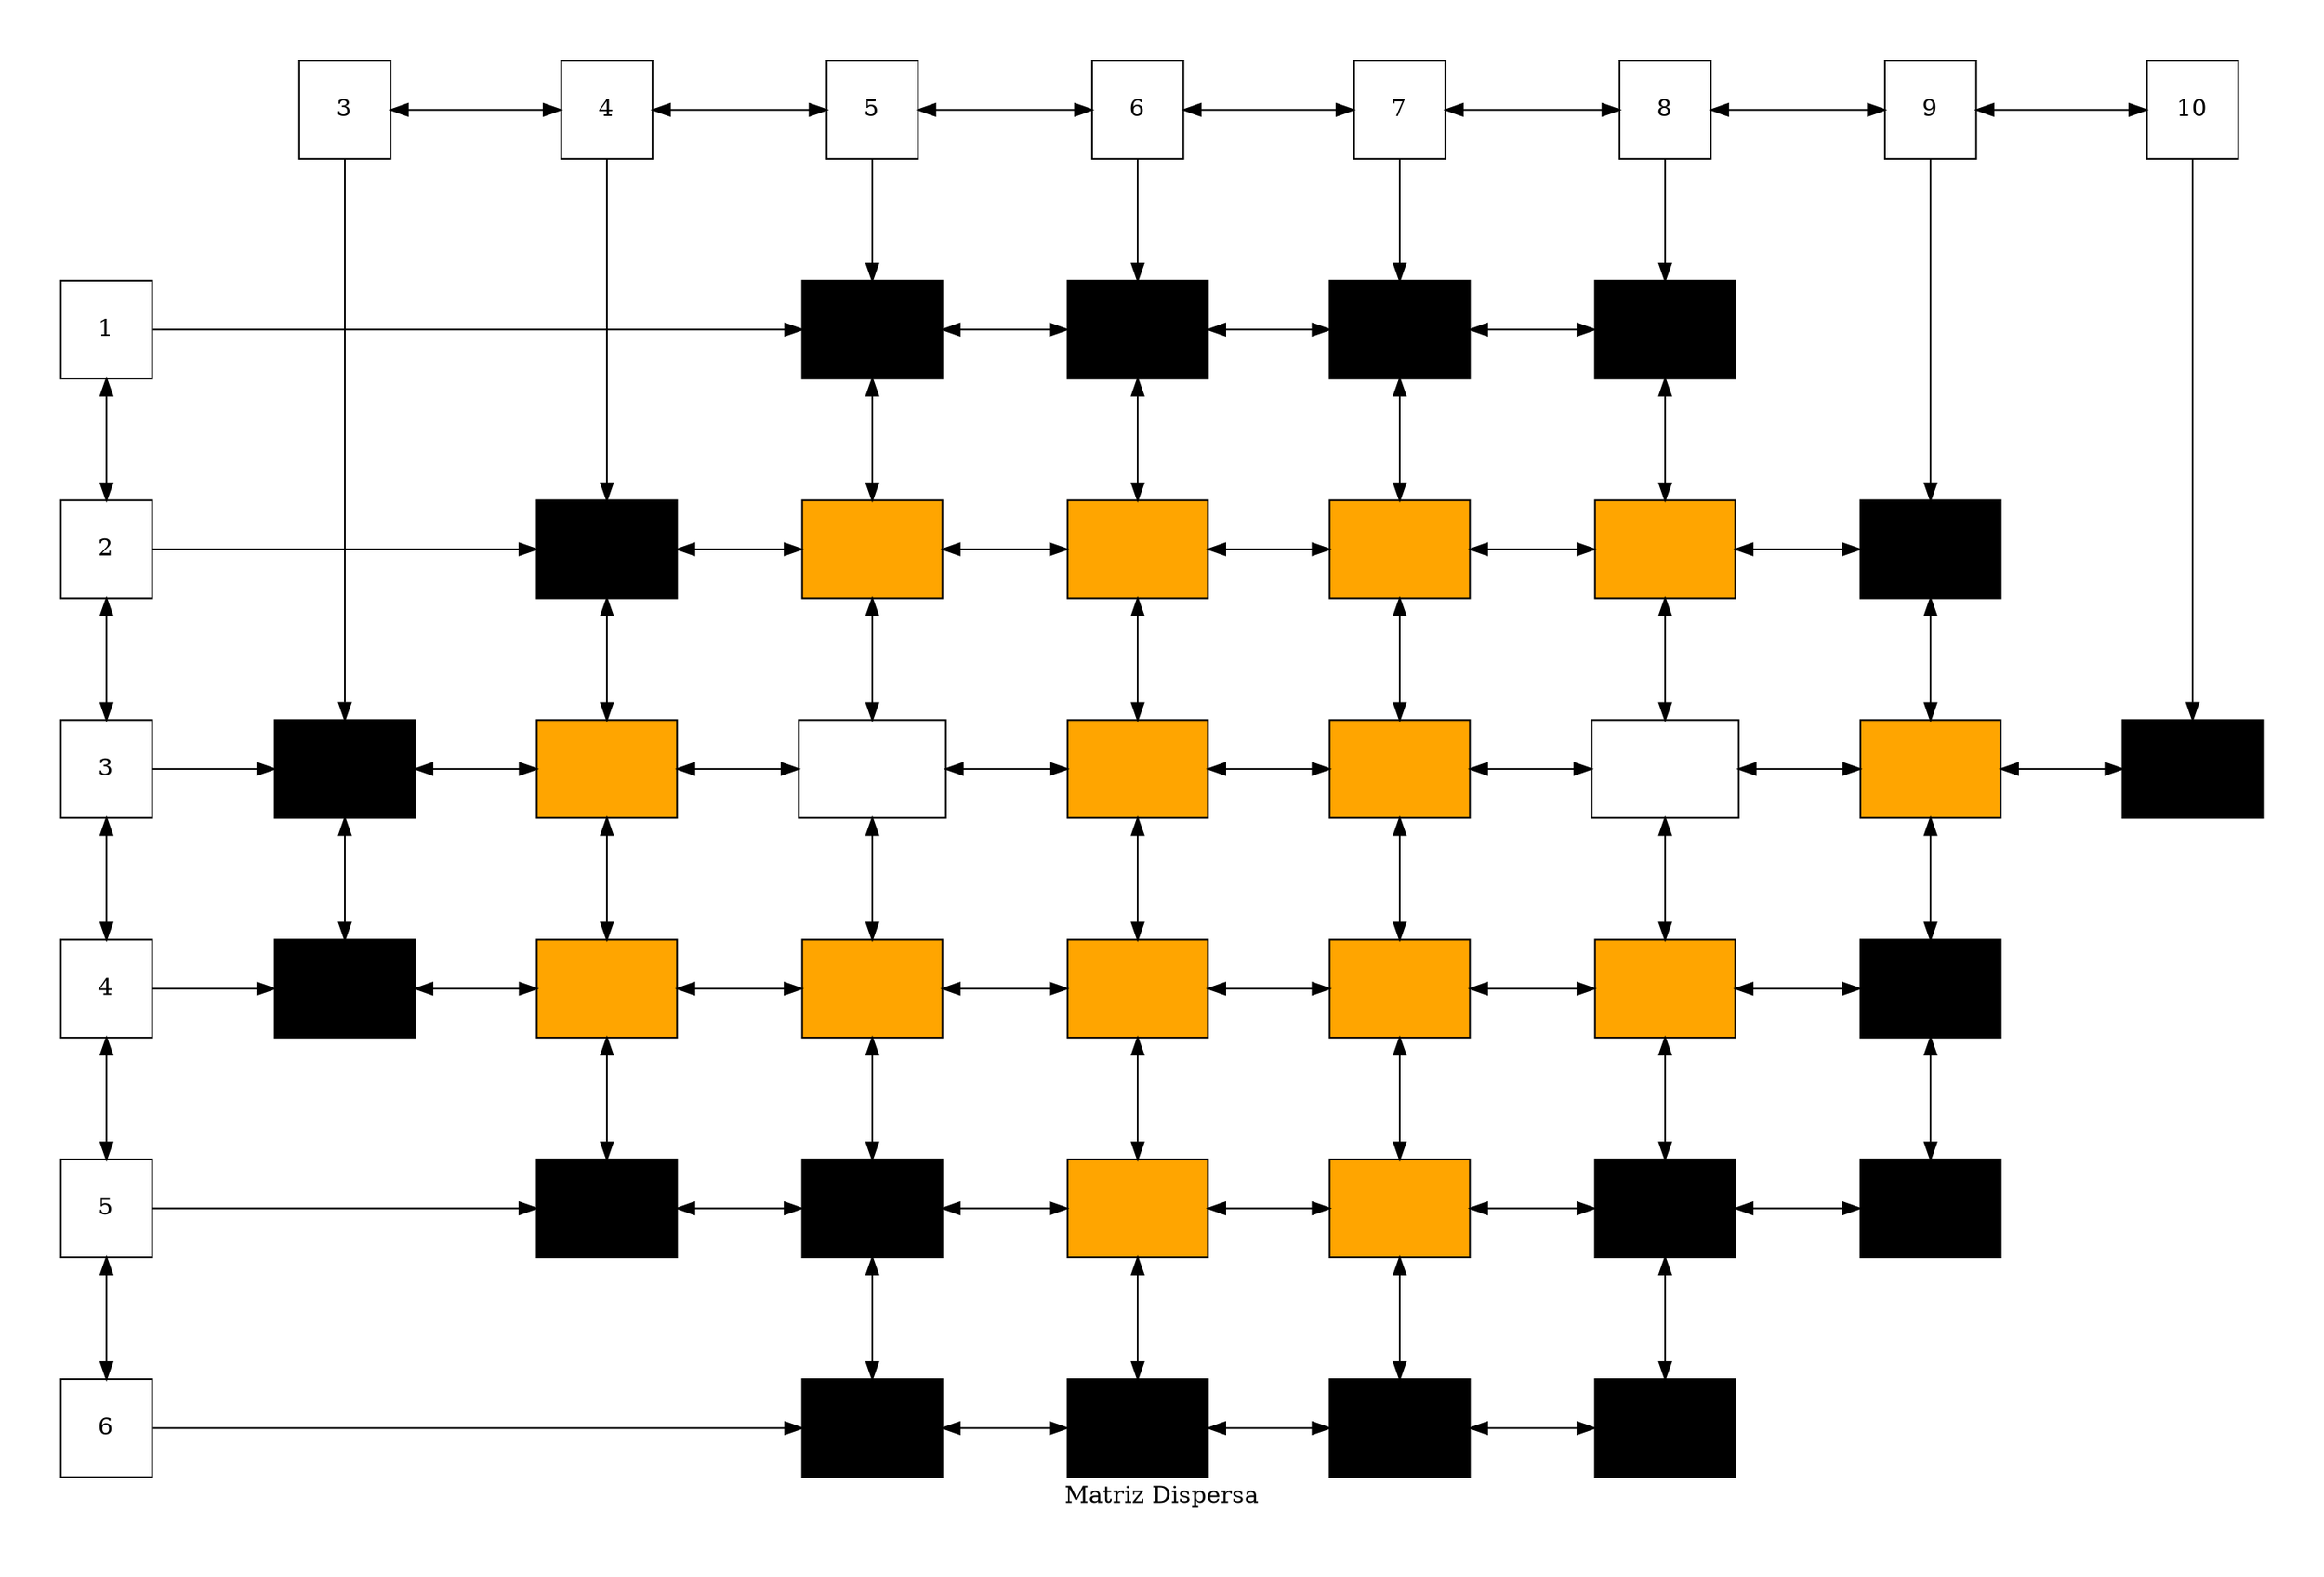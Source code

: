 digraph G {
    graph [pad="0.5", nodesep="1", ranksep="1"];
    label="Matriz Dispersa"
    node [shape=box, height=0.8];
	Fila1[style="filled" label = "1" fillcolor="white" group = 0];
	Fila2[style="filled" label = "2" fillcolor="white" group = 0];
	Fila3[style="filled" label = "3" fillcolor="white" group = 0];
	Fila4[style="filled" label = "4" fillcolor="white" group = 0];
	Fila5[style="filled" label = "5" fillcolor="white" group = 0];
	Fila6[style="filled" label = "6" fillcolor="white" group = 0];

    edge[dir="both"];
    	Fila1 -> Fila2;
	Fila2 -> Fila3;
	Fila3 -> Fila4;
	Fila4 -> Fila5;
	Fila5 -> Fila6;

    edge[dir="both"]
    Columna3 -> NodoF3_C3[dir=""];
NodoF3_C3 -> NodoF4_C3;
Columna4 -> NodoF2_C4[dir=""];
NodoF2_C4 -> NodoF3_C4;
NodoF3_C4 -> NodoF4_C4;
NodoF4_C4 -> NodoF5_C4;
Columna5 -> NodoF1_C5[dir=""];
NodoF1_C5 -> NodoF2_C5;
NodoF2_C5 -> NodoF3_C5;
NodoF3_C5 -> NodoF4_C5;
NodoF4_C5 -> NodoF5_C5;
NodoF5_C5 -> NodoF6_C5;
Columna6 -> NodoF1_C6[dir=""];
NodoF1_C6 -> NodoF2_C6;
NodoF2_C6 -> NodoF3_C6;
NodoF3_C6 -> NodoF4_C6;
NodoF4_C6 -> NodoF5_C6;
NodoF5_C6 -> NodoF6_C6;
Columna7 -> NodoF1_C7[dir=""];
NodoF1_C7 -> NodoF2_C7;
NodoF2_C7 -> NodoF3_C7;
NodoF3_C7 -> NodoF4_C7;
NodoF4_C7 -> NodoF5_C7;
NodoF5_C7 -> NodoF6_C7;
Columna8 -> NodoF1_C8[dir=""];
NodoF1_C8 -> NodoF2_C8;
NodoF2_C8 -> NodoF3_C8;
NodoF3_C8 -> NodoF4_C8;
NodoF4_C8 -> NodoF5_C8;
NodoF5_C8 -> NodoF6_C8;
Columna9 -> NodoF2_C9[dir=""];
NodoF2_C9 -> NodoF3_C9;
NodoF3_C9 -> NodoF4_C9;
NodoF4_C9 -> NodoF5_C9;
Columna10 -> NodoF3_C10[dir=""];
	Columna3[style="filled" label = "3" fillcolor="white" group = 3];
	Columna4[style="filled" label = "4" fillcolor="white" group = 4];
	Columna5[style="filled" label = "5" fillcolor="white" group = 5];
	Columna6[style="filled" label = "6" fillcolor="white" group = 6];
	Columna7[style="filled" label = "7" fillcolor="white" group = 7];
	Columna8[style="filled" label = "8" fillcolor="white" group = 8];
	Columna9[style="filled" label = "9" fillcolor="white" group = 9];
	Columna10[style="filled" label = "10" fillcolor="white" group = 10];
Columna3 -> Columna4;
Columna4 -> Columna5;
Columna5 -> Columna6;
Columna6 -> Columna7;
Columna7 -> Columna8;
Columna8 -> Columna9;
Columna9 -> Columna10;

	{rank = same; Columna3; Columna4; Columna5; Columna6; Columna7; Columna8; Columna9; Columna10; }
	NodoF1_C5[style="filled" label = "#000000" fillcolor="#000000" fontcolor="#000000" group = 5];
	Fila1 -> NodoF1_C5[dir=""];
	NodoF1_C5 -> NodoF1_C6;
	NodoF1_C6[style="filled" label = "#000000" fillcolor="#000000" fontcolor="#000000" group = 6];
	NodoF1_C6 -> NodoF1_C7;
	NodoF1_C7[style="filled" label = "#000000" fillcolor="#000000" fontcolor="#000000" group = 7];
	NodoF1_C7 -> NodoF1_C8;
	NodoF1_C8[style="filled" label = "#000000" fillcolor="#000000" fontcolor="#000000" group = 8];
	NodoF2_C4[style="filled" label = "#000000" fillcolor="#000000" fontcolor="#000000" group = 4];
	Fila2 -> NodoF2_C4[dir=""];
	NodoF2_C4 -> NodoF2_C5;
	NodoF2_C5[style="filled" label = "#FFA500" fillcolor="#FFA500" fontcolor="#FFA500" group = 5];
	NodoF2_C5 -> NodoF2_C6;
	NodoF2_C6[style="filled" label = "#FFA500" fillcolor="#FFA500" fontcolor="#FFA500" group = 6];
	NodoF2_C6 -> NodoF2_C7;
	NodoF2_C7[style="filled" label = "#FFA500" fillcolor="#FFA500" fontcolor="#FFA500" group = 7];
	NodoF2_C7 -> NodoF2_C8;
	NodoF2_C8[style="filled" label = "#FFA500" fillcolor="#FFA500" fontcolor="#FFA500" group = 8];
	NodoF2_C8 -> NodoF2_C9;
	NodoF2_C9[style="filled" label = "#000000" fillcolor="#000000" fontcolor="#000000" group = 9];
	NodoF3_C3[style="filled" label = "#000000" fillcolor="#000000" fontcolor="#000000" group = 3];
	Fila3 -> NodoF3_C3[dir=""];
	NodoF3_C3 -> NodoF3_C4;
	NodoF3_C4[style="filled" label = "#FFA500" fillcolor="#FFA500" fontcolor="#FFA500" group = 4];
	NodoF3_C4 -> NodoF3_C5;
	NodoF3_C5[style="filled" label = "#FFFFFF" fillcolor="#FFFFFF" fontcolor="#FFFFFF" group = 5];
	NodoF3_C5 -> NodoF3_C6;
	NodoF3_C6[style="filled" label = "#FFA500" fillcolor="#FFA500" fontcolor="#FFA500" group = 6];
	NodoF3_C6 -> NodoF3_C7;
	NodoF3_C7[style="filled" label = "#FFA500" fillcolor="#FFA500" fontcolor="#FFA500" group = 7];
	NodoF3_C7 -> NodoF3_C8;
	NodoF3_C8[style="filled" label = "#FFFFFF" fillcolor="#FFFFFF" fontcolor="#FFFFFF" group = 8];
	NodoF3_C8 -> NodoF3_C9;
	NodoF3_C9[style="filled" label = "#FFA500" fillcolor="#FFA500" fontcolor="#FFA500" group = 9];
	NodoF3_C9 -> NodoF3_C10;
	NodoF3_C10[style="filled" label = "#000000" fillcolor="#000000" fontcolor="#000000" group = 10];
	NodoF4_C3[style="filled" label = "#000000" fillcolor="#000000" fontcolor="#000000" group = 3];
	Fila4 -> NodoF4_C3[dir=""];
	NodoF4_C3 -> NodoF4_C4;
	NodoF4_C4[style="filled" label = "#FFA500" fillcolor="#FFA500" fontcolor="#FFA500" group = 4];
	NodoF4_C4 -> NodoF4_C5;
	NodoF4_C5[style="filled" label = "#FFA500" fillcolor="#FFA500" fontcolor="#FFA500" group = 5];
	NodoF4_C5 -> NodoF4_C6;
	NodoF4_C6[style="filled" label = "#FFA500" fillcolor="#FFA500" fontcolor="#FFA500" group = 6];
	NodoF4_C6 -> NodoF4_C7;
	NodoF4_C7[style="filled" label = "#FFA500" fillcolor="#FFA500" fontcolor="#FFA500" group = 7];
	NodoF4_C7 -> NodoF4_C8;
	NodoF4_C8[style="filled" label = "#FFA500" fillcolor="#FFA500" fontcolor="#FFA500" group = 8];
	NodoF4_C8 -> NodoF4_C9;
	NodoF4_C9[style="filled" label = "#000000" fillcolor="#000000" fontcolor="#000000" group = 9];
	NodoF5_C4[style="filled" label = "#000000" fillcolor="#000000" fontcolor="#000000" group = 4];
	Fila5 -> NodoF5_C4[dir=""];
	NodoF5_C4 -> NodoF5_C5;
	NodoF5_C5[style="filled" label = "#000000" fillcolor="#000000" fontcolor="#000000" group = 5];
	NodoF5_C5 -> NodoF5_C6;
	NodoF5_C6[style="filled" label = "#FFA500" fillcolor="#FFA500" fontcolor="#FFA500" group = 6];
	NodoF5_C6 -> NodoF5_C7;
	NodoF5_C7[style="filled" label = "#FFA500" fillcolor="#FFA500" fontcolor="#FFA500" group = 7];
	NodoF5_C7 -> NodoF5_C8;
	NodoF5_C8[style="filled" label = "#000000" fillcolor="#000000" fontcolor="#000000" group = 8];
	NodoF5_C8 -> NodoF5_C9;
	NodoF5_C9[style="filled" label = "#000000" fillcolor="#000000" fontcolor="#000000" group = 9];
	NodoF6_C5[style="filled" label = "#000000" fillcolor="#000000" fontcolor="#000000" group = 5];
	Fila6 -> NodoF6_C5[dir=""];
	NodoF6_C5 -> NodoF6_C6;
	NodoF6_C6[style="filled" label = "#000000" fillcolor="#000000" fontcolor="#000000" group = 6];
	NodoF6_C6 -> NodoF6_C7;
	NodoF6_C7[style="filled" label = "#000000" fillcolor="#000000" fontcolor="#000000" group = 7];
	NodoF6_C7 -> NodoF6_C8;
	NodoF6_C8[style="filled" label = "#000000" fillcolor="#000000" fontcolor="#000000" group = 8];
	{ rank = same; Fila1; NodoF1_C5; NodoF1_C6; NodoF1_C7; NodoF1_C8; }
	{ rank = same; Fila2; NodoF2_C4; NodoF2_C5; NodoF2_C6; NodoF2_C7; NodoF2_C8; NodoF2_C9; }
	{ rank = same; Fila3; NodoF3_C3; NodoF3_C4; NodoF3_C5; NodoF3_C6; NodoF3_C7; NodoF3_C8; NodoF3_C9; NodoF3_C10; }
	{ rank = same; Fila4; NodoF4_C3; NodoF4_C4; NodoF4_C5; NodoF4_C6; NodoF4_C7; NodoF4_C8; NodoF4_C9; }
	{ rank = same; Fila5; NodoF5_C4; NodoF5_C5; NodoF5_C6; NodoF5_C7; NodoF5_C8; NodoF5_C9; }
	{ rank = same; Fila6; NodoF6_C5; NodoF6_C6; NodoF6_C7; NodoF6_C8; }

}